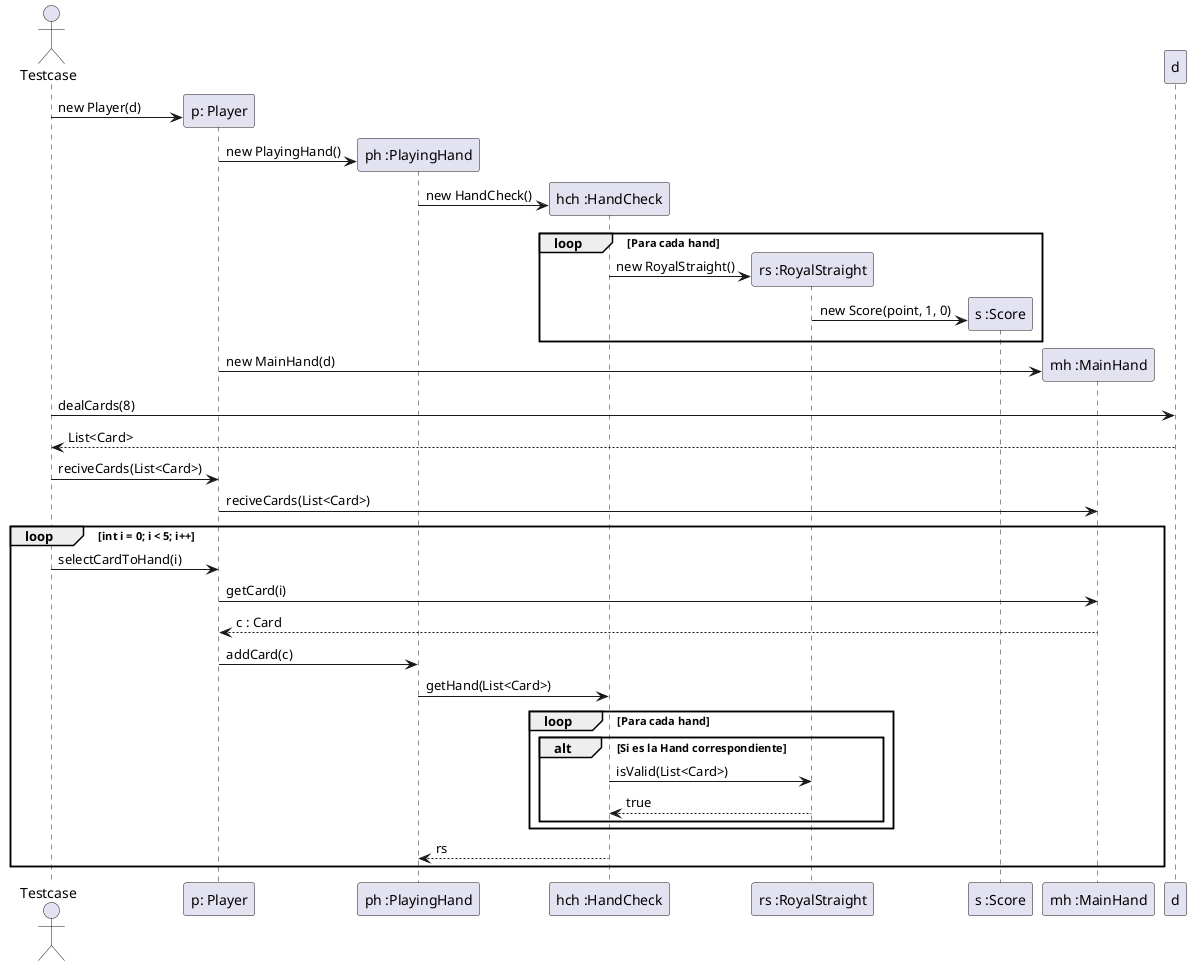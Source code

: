 @startuml

actor Testcase

create "p: Player" as p
Testcase -> p: new Player(d)

create "ph :PlayingHand" as ph
p -> ph: new PlayingHand()

create "hch :HandCheck" as hch
ph -> hch: new HandCheck()

loop Para cada hand
  create "rs :RoyalStraight" as rs
  hch -> rs: new RoyalStraight()
  create "s :Score" as s
  rs -> s: new Score(point, 1, 0)
end loop

create "mh :MainHand" as mh 
p -> mh: new MainHand(d)

Testcase -> d: dealCards(8)
d --> Testcase : List<Card>
Testcase -> p: reciveCards(List<Card>)
p -> mh: reciveCards(List<Card>)

loop int i = 0; i < 5; i++
  Testcase -> p: selectCardToHand(i)
  p -> mh: getCard(i)
  mh --> p: c : Card
  p -> ph: addCard(c)
  ph -> hch: getHand(List<Card>)
  
  loop Para cada hand
    alt Si es la Hand correspondiente
      hch -> rs: isValid(List<Card>)
      rs --> hch: true
    end alt
  end loop
  
  hch --> ph: rs
  
end loop

@enduml